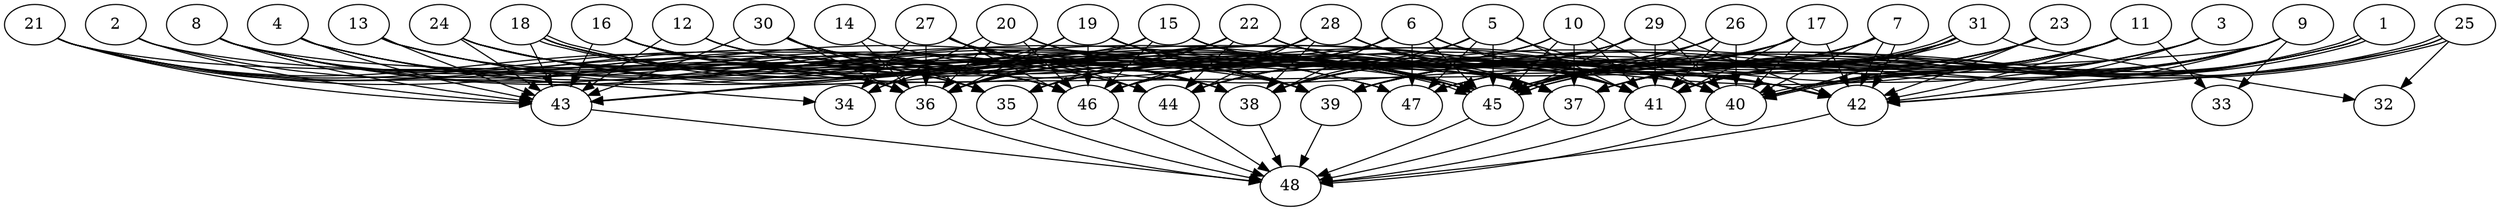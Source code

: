// DAG (tier=3-complex, mode=data, n=48, ccr=0.536, fat=0.783, density=0.798, regular=0.334, jump=0.327, mindata=4194304, maxdata=33554432)
// DAG automatically generated by daggen at Sun Aug 24 16:33:35 2025
// /home/ermia/Project/Environments/daggen/bin/daggen --dot --ccr 0.536 --fat 0.783 --regular 0.334 --density 0.798 --jump 0.327 --mindata 4194304 --maxdata 33554432 -n 48 
digraph G {
  1 [size="3932799138968866816", alpha="0.18", expect_size="1966399569484433408"]
  1 -> 37 [size ="8420589475725312"]
  1 -> 39 [size ="8420589475725312"]
  1 -> 40 [size ="8420589475725312"]
  1 -> 40 [size ="8420589475725312"]
  1 -> 41 [size ="8420589475725312"]
  1 -> 45 [size ="8420589475725312"]
  2 [size="7908844511317893120", alpha="0.14", expect_size="3954422255658946560"]
  2 -> 37 [size ="4293290656530432"]
  2 -> 43 [size ="4293290656530432"]
  2 -> 46 [size ="4293290656530432"]
  3 [size="15410814074800240640", alpha="0.02", expect_size="7705407037400120320"]
  3 -> 37 [size ="7876847958228992"]
  3 -> 41 [size ="7876847958228992"]
  3 -> 42 [size ="7876847958228992"]
  3 -> 46 [size ="7876847958228992"]
  4 [size="6494489034046308352000", alpha="0.08", expect_size="3247244517023154176000"]
  4 -> 39 [size ="2784752775987200"]
  4 -> 43 [size ="2784752775987200"]
  4 -> 44 [size ="2784752775987200"]
  4 -> 45 [size ="2784752775987200"]
  4 -> 46 [size ="2784752775987200"]
  5 [size="6515233804610402304", alpha="0.06", expect_size="3257616902305201152"]
  5 -> 35 [size ="2698014200168448"]
  5 -> 38 [size ="2698014200168448"]
  5 -> 41 [size ="2698014200168448"]
  5 -> 42 [size ="2698014200168448"]
  5 -> 45 [size ="2698014200168448"]
  5 -> 46 [size ="2698014200168448"]
  5 -> 47 [size ="2698014200168448"]
  6 [size="3583613117258703360", alpha="0.16", expect_size="1791806558629351680"]
  6 -> 35 [size ="4685590847029248"]
  6 -> 36 [size ="4685590847029248"]
  6 -> 38 [size ="4685590847029248"]
  6 -> 41 [size ="4685590847029248"]
  6 -> 42 [size ="4685590847029248"]
  6 -> 45 [size ="4685590847029248"]
  6 -> 47 [size ="4685590847029248"]
  7 [size="15569060621428278", alpha="0.14", expect_size="7784530310714139"]
  7 -> 38 [size ="340490587209728"]
  7 -> 39 [size ="340490587209728"]
  7 -> 40 [size ="340490587209728"]
  7 -> 42 [size ="340490587209728"]
  7 -> 42 [size ="340490587209728"]
  7 -> 44 [size ="340490587209728"]
  7 -> 45 [size ="340490587209728"]
  8 [size="150464811626706080", alpha="0.11", expect_size="75232405813353040"]
  8 -> 35 [size ="3906182502678528"]
  8 -> 36 [size ="3906182502678528"]
  8 -> 39 [size ="3906182502678528"]
  8 -> 43 [size ="3906182502678528"]
  8 -> 44 [size ="3906182502678528"]
  8 -> 45 [size ="3906182502678528"]
  8 -> 47 [size ="3906182502678528"]
  9 [size="9138515573110590144512", alpha="0.04", expect_size="4569257786555295072256"]
  9 -> 33 [size ="3496823868096512"]
  9 -> 37 [size ="3496823868096512"]
  9 -> 38 [size ="3496823868096512"]
  9 -> 39 [size ="3496823868096512"]
  9 -> 40 [size ="3496823868096512"]
  9 -> 41 [size ="3496823868096512"]
  9 -> 42 [size ="3496823868096512"]
  9 -> 43 [size ="3496823868096512"]
  10 [size="951166013805414055936", alpha="0.02", expect_size="475583006902707027968"]
  10 -> 35 [size ="773738492592128"]
  10 -> 37 [size ="773738492592128"]
  10 -> 40 [size ="773738492592128"]
  10 -> 41 [size ="773738492592128"]
  10 -> 44 [size ="773738492592128"]
  10 -> 45 [size ="773738492592128"]
  10 -> 46 [size ="773738492592128"]
  11 [size="4351072820913425408", alpha="0.00", expect_size="2175536410456712704"]
  11 -> 33 [size ="3112380296855552"]
  11 -> 36 [size ="3112380296855552"]
  11 -> 37 [size ="3112380296855552"]
  11 -> 39 [size ="3112380296855552"]
  11 -> 40 [size ="3112380296855552"]
  11 -> 41 [size ="3112380296855552"]
  11 -> 42 [size ="3112380296855552"]
  11 -> 45 [size ="3112380296855552"]
  11 -> 47 [size ="3112380296855552"]
  12 [size="76165094086641968", alpha="0.19", expect_size="38082547043320984"]
  12 -> 37 [size ="2565489192599552"]
  12 -> 38 [size ="2565489192599552"]
  12 -> 39 [size ="2565489192599552"]
  12 -> 43 [size ="2565489192599552"]
  12 -> 45 [size ="2565489192599552"]
  13 [size="560337063521156071424", alpha="0.16", expect_size="280168531760578035712"]
  13 -> 36 [size ="543737834897408"]
  13 -> 37 [size ="543737834897408"]
  13 -> 38 [size ="543737834897408"]
  13 -> 39 [size ="543737834897408"]
  13 -> 43 [size ="543737834897408"]
  14 [size="159372236772014016", alpha="0.20", expect_size="79686118386007008"]
  14 -> 36 [size ="7552767400869888"]
  14 -> 37 [size ="7552767400869888"]
  15 [size="19932671924103532544", alpha="0.10", expect_size="9966335962051766272"]
  15 -> 36 [size ="7609760652197888"]
  15 -> 37 [size ="7609760652197888"]
  15 -> 40 [size ="7609760652197888"]
  15 -> 41 [size ="7609760652197888"]
  15 -> 43 [size ="7609760652197888"]
  15 -> 45 [size ="7609760652197888"]
  15 -> 46 [size ="7609760652197888"]
  16 [size="44782119534357256", alpha="0.18", expect_size="22391059767178628"]
  16 -> 36 [size ="1622395785838592"]
  16 -> 38 [size ="1622395785838592"]
  16 -> 40 [size ="1622395785838592"]
  16 -> 43 [size ="1622395785838592"]
  16 -> 44 [size ="1622395785838592"]
  16 -> 45 [size ="1622395785838592"]
  16 -> 47 [size ="1622395785838592"]
  17 [size="283407344051524960", alpha="0.04", expect_size="141703672025762480"]
  17 -> 36 [size ="166937669664768"]
  17 -> 39 [size ="166937669664768"]
  17 -> 40 [size ="166937669664768"]
  17 -> 41 [size ="166937669664768"]
  17 -> 42 [size ="166937669664768"]
  17 -> 45 [size ="166937669664768"]
  17 -> 46 [size ="166937669664768"]
  18 [size="30096319573308712", alpha="0.01", expect_size="15048159786654356"]
  18 -> 36 [size ="2963292762931200"]
  18 -> 38 [size ="2963292762931200"]
  18 -> 39 [size ="2963292762931200"]
  18 -> 43 [size ="2963292762931200"]
  18 -> 45 [size ="2963292762931200"]
  18 -> 45 [size ="2963292762931200"]
  18 -> 46 [size ="2963292762931200"]
  19 [size="78043516100362240", alpha="0.18", expect_size="39021758050181120"]
  19 -> 34 [size ="2113261348585472"]
  19 -> 36 [size ="2113261348585472"]
  19 -> 37 [size ="2113261348585472"]
  19 -> 39 [size ="2113261348585472"]
  19 -> 40 [size ="2113261348585472"]
  19 -> 45 [size ="2113261348585472"]
  19 -> 46 [size ="2113261348585472"]
  20 [size="29025832400647064911872", alpha="0.01", expect_size="14512916200323532455936"]
  20 -> 34 [size ="7555788205719552"]
  20 -> 36 [size ="7555788205719552"]
  20 -> 37 [size ="7555788205719552"]
  20 -> 39 [size ="7555788205719552"]
  20 -> 40 [size ="7555788205719552"]
  20 -> 45 [size ="7555788205719552"]
  20 -> 46 [size ="7555788205719552"]
  21 [size="14802124484156896", alpha="0.04", expect_size="7401062242078448"]
  21 -> 34 [size ="1186314124787712"]
  21 -> 35 [size ="1186314124787712"]
  21 -> 36 [size ="1186314124787712"]
  21 -> 38 [size ="1186314124787712"]
  21 -> 39 [size ="1186314124787712"]
  21 -> 43 [size ="1186314124787712"]
  21 -> 46 [size ="1186314124787712"]
  22 [size="2387828972216407552", alpha="0.04", expect_size="1193914486108203776"]
  22 -> 35 [size ="1438690026979328"]
  22 -> 36 [size ="1438690026979328"]
  22 -> 37 [size ="1438690026979328"]
  22 -> 40 [size ="1438690026979328"]
  22 -> 41 [size ="1438690026979328"]
  22 -> 42 [size ="1438690026979328"]
  22 -> 43 [size ="1438690026979328"]
  22 -> 44 [size ="1438690026979328"]
  23 [size="3200888473095688704", alpha="0.12", expect_size="1600444236547844352"]
  23 -> 37 [size ="1234273776435200"]
  23 -> 38 [size ="1234273776435200"]
  23 -> 40 [size ="1234273776435200"]
  23 -> 42 [size ="1234273776435200"]
  23 -> 45 [size ="1234273776435200"]
  23 -> 47 [size ="1234273776435200"]
  24 [size="41475793287590480", alpha="0.04", expect_size="20737896643795240"]
  24 -> 35 [size ="762660572364800"]
  24 -> 36 [size ="762660572364800"]
  24 -> 41 [size ="762660572364800"]
  24 -> 43 [size ="762660572364800"]
  24 -> 45 [size ="762660572364800"]
  24 -> 46 [size ="762660572364800"]
  24 -> 47 [size ="762660572364800"]
  25 [size="3901756492779479552", alpha="0.18", expect_size="1950878246389739776"]
  25 -> 32 [size ="1817877128675328"]
  25 -> 37 [size ="1817877128675328"]
  25 -> 42 [size ="1817877128675328"]
  25 -> 45 [size ="1817877128675328"]
  25 -> 45 [size ="1817877128675328"]
  26 [size="11745034477936885760", alpha="0.02", expect_size="5872517238968442880"]
  26 -> 38 [size ="4890804384432128"]
  26 -> 39 [size ="4890804384432128"]
  26 -> 40 [size ="4890804384432128"]
  26 -> 41 [size ="4890804384432128"]
  26 -> 44 [size ="4890804384432128"]
  26 -> 45 [size ="4890804384432128"]
  27 [size="1497244240024700977152", alpha="0.03", expect_size="748622120012350488576"]
  27 -> 34 [size ="1047012229251072"]
  27 -> 36 [size ="1047012229251072"]
  27 -> 38 [size ="1047012229251072"]
  27 -> 41 [size ="1047012229251072"]
  27 -> 42 [size ="1047012229251072"]
  27 -> 44 [size ="1047012229251072"]
  27 -> 46 [size ="1047012229251072"]
  28 [size="6470991837473965867008", alpha="0.15", expect_size="3235495918736982933504"]
  28 -> 36 [size ="2778031856812032"]
  28 -> 37 [size ="2778031856812032"]
  28 -> 38 [size ="2778031856812032"]
  28 -> 40 [size ="2778031856812032"]
  28 -> 41 [size ="2778031856812032"]
  28 -> 44 [size ="2778031856812032"]
  28 -> 46 [size ="2778031856812032"]
  29 [size="81859703518093104", alpha="0.04", expect_size="40929851759046552"]
  29 -> 35 [size ="7432929869299712"]
  29 -> 38 [size ="7432929869299712"]
  29 -> 40 [size ="7432929869299712"]
  29 -> 41 [size ="7432929869299712"]
  29 -> 42 [size ="7432929869299712"]
  29 -> 44 [size ="7432929869299712"]
  29 -> 45 [size ="7432929869299712"]
  29 -> 46 [size ="7432929869299712"]
  30 [size="2084517424697033216", alpha="0.16", expect_size="1042258712348516608"]
  30 -> 35 [size ="3185843531415552"]
  30 -> 36 [size ="3185843531415552"]
  30 -> 37 [size ="3185843531415552"]
  30 -> 39 [size ="3185843531415552"]
  30 -> 40 [size ="3185843531415552"]
  30 -> 43 [size ="3185843531415552"]
  30 -> 45 [size ="3185843531415552"]
  31 [size="140935809005719088", alpha="0.03", expect_size="70467904502859544"]
  31 -> 32 [size ="8052093319380992"]
  31 -> 37 [size ="8052093319380992"]
  31 -> 39 [size ="8052093319380992"]
  31 -> 40 [size ="8052093319380992"]
  31 -> 41 [size ="8052093319380992"]
  31 -> 45 [size ="8052093319380992"]
  31 -> 45 [size ="8052093319380992"]
  31 -> 46 [size ="8052093319380992"]
  31 -> 47 [size ="8052093319380992"]
  32 [size="37575231966515451396096", alpha="0.07", expect_size="18787615983257725698048"]
  33 [size="11872125223118410088448", alpha="0.07", expect_size="5936062611559205044224"]
  34 [size="5751626094411620810752", alpha="0.14", expect_size="2875813047205810405376"]
  35 [size="20978545207760632", alpha="0.13", expect_size="10489272603880316"]
  35 -> 48 [size ="652421982322688"]
  36 [size="11742672930858572", alpha="0.03", expect_size="5871336465429286"]
  36 -> 48 [size ="1046637392691200"]
  37 [size="572502776376049152", alpha="0.13", expect_size="286251388188024576"]
  37 -> 48 [size ="445438180196352"]
  38 [size="5484671545900166807552", alpha="0.08", expect_size="2742335772950083403776"]
  38 -> 48 [size ="2488038349340672"]
  39 [size="484747496597754304", alpha="0.19", expect_size="242373748298877152"]
  39 -> 48 [size ="8263458323693568"]
  40 [size="400760832481851520", alpha="0.10", expect_size="200380416240925760"]
  40 -> 48 [size ="7186796458803200"]
  41 [size="7206740383858650112", alpha="0.01", expect_size="3603370191929325056"]
  41 -> 48 [size ="3705015420059648"]
  42 [size="132033196289532128", alpha="0.18", expect_size="66016598144766064"]
  42 -> 48 [size ="5457687496097792"]
  43 [size="224382268149025664", alpha="0.19", expect_size="112191134074512832"]
  43 -> 48 [size ="5139792471785472"]
  44 [size="306126257634000000", alpha="0.16", expect_size="153063128817000000"]
  44 -> 48 [size ="4831838208000000"]
  45 [size="56213694963061208", alpha="0.16", expect_size="28106847481530604"]
  45 -> 48 [size ="1663247568601088"]
  46 [size="2857556498068639744", alpha="0.04", expect_size="1428778249034319872"]
  46 -> 48 [size ="1025568137019392"]
  47 [size="22836069683586226192384", alpha="0.14", expect_size="11418034841793113096192"]
  48 [size="121373789177155344", alpha="0.03", expect_size="60686894588577672"]
}